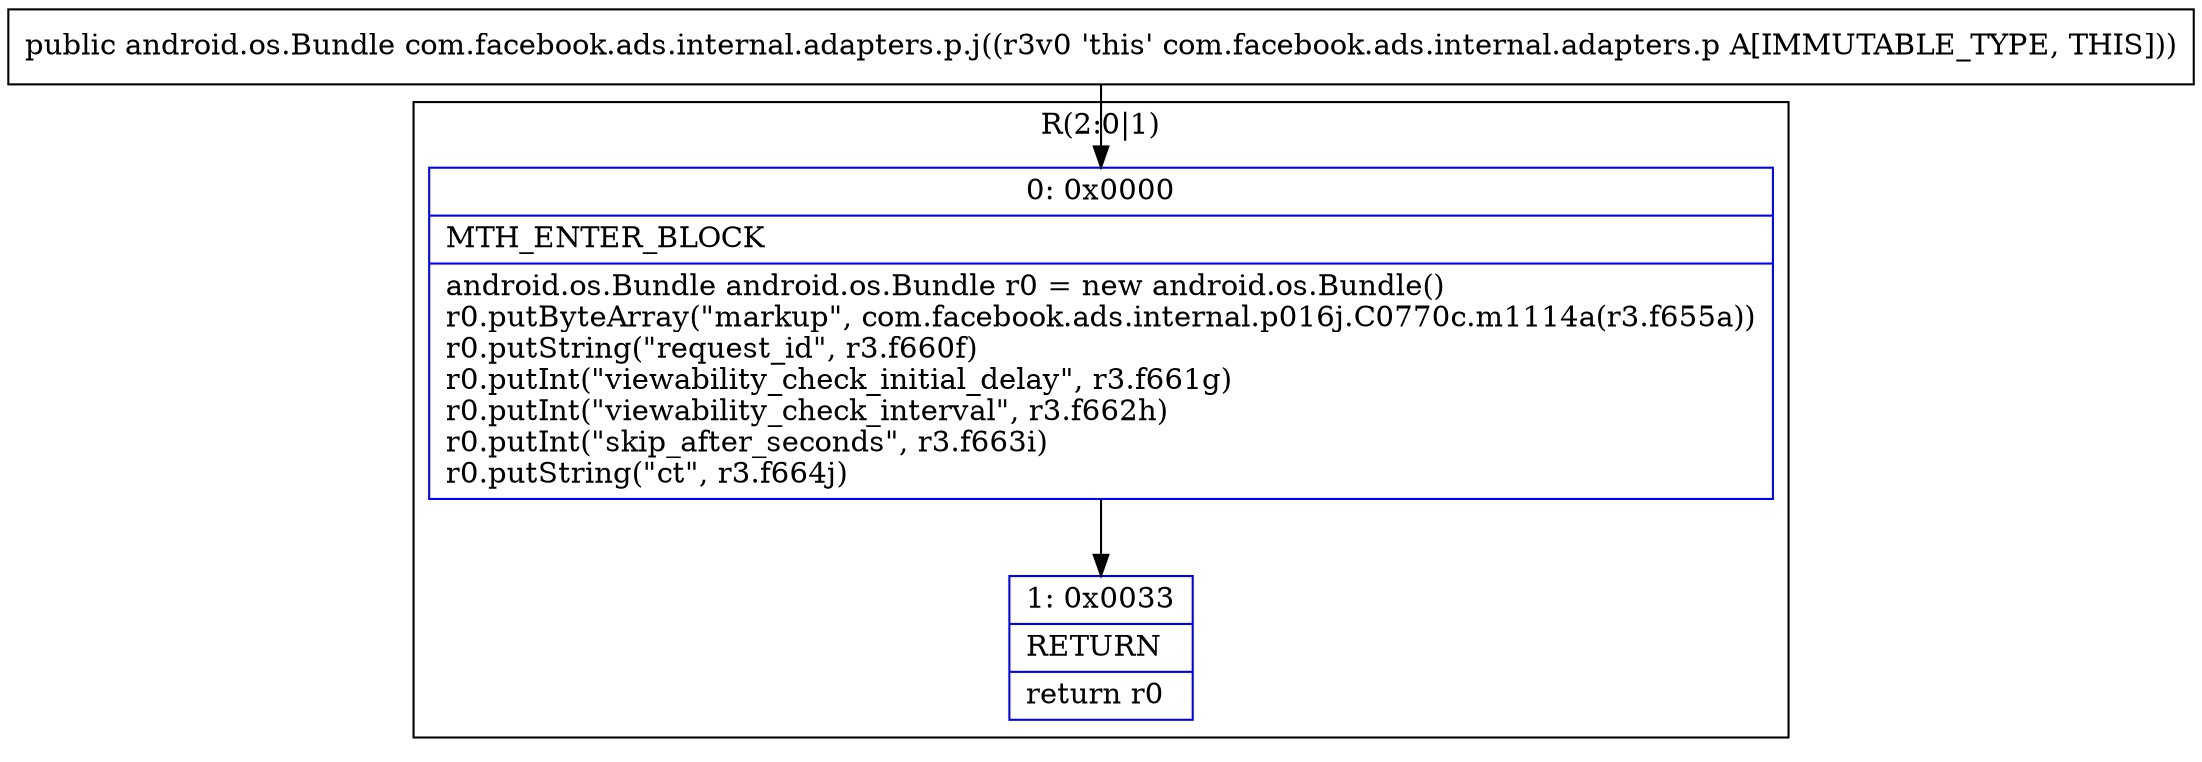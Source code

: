 digraph "CFG forcom.facebook.ads.internal.adapters.p.j()Landroid\/os\/Bundle;" {
subgraph cluster_Region_1705986792 {
label = "R(2:0|1)";
node [shape=record,color=blue];
Node_0 [shape=record,label="{0\:\ 0x0000|MTH_ENTER_BLOCK\l|android.os.Bundle android.os.Bundle r0 = new android.os.Bundle()\lr0.putByteArray(\"markup\", com.facebook.ads.internal.p016j.C0770c.m1114a(r3.f655a))\lr0.putString(\"request_id\", r3.f660f)\lr0.putInt(\"viewability_check_initial_delay\", r3.f661g)\lr0.putInt(\"viewability_check_interval\", r3.f662h)\lr0.putInt(\"skip_after_seconds\", r3.f663i)\lr0.putString(\"ct\", r3.f664j)\l}"];
Node_1 [shape=record,label="{1\:\ 0x0033|RETURN\l|return r0\l}"];
}
MethodNode[shape=record,label="{public android.os.Bundle com.facebook.ads.internal.adapters.p.j((r3v0 'this' com.facebook.ads.internal.adapters.p A[IMMUTABLE_TYPE, THIS])) }"];
MethodNode -> Node_0;
Node_0 -> Node_1;
}

